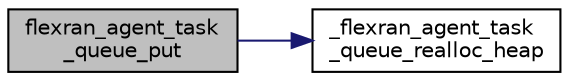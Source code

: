 digraph "flexran_agent_task_queue_put"
{
 // LATEX_PDF_SIZE
  edge [fontname="Helvetica",fontsize="10",labelfontname="Helvetica",labelfontsize="10"];
  node [fontname="Helvetica",fontsize="10",shape=record];
  rankdir="LR";
  Node1 [label="flexran_agent_task\l_queue_put",height=0.2,width=0.4,color="black", fillcolor="grey75", style="filled", fontcolor="black",tooltip=" "];
  Node1 -> Node2 [color="midnightblue",fontsize="10",style="solid",fontname="Helvetica"];
  Node2 [label="_flexran_agent_task\l_queue_realloc_heap",height=0.2,width=0.4,color="black", fillcolor="white", style="filled",URL="$flexran__agent__task__manager_8c.html#afa748c92a9b6e8ed785f236c79735e5a",tooltip=" "];
}
